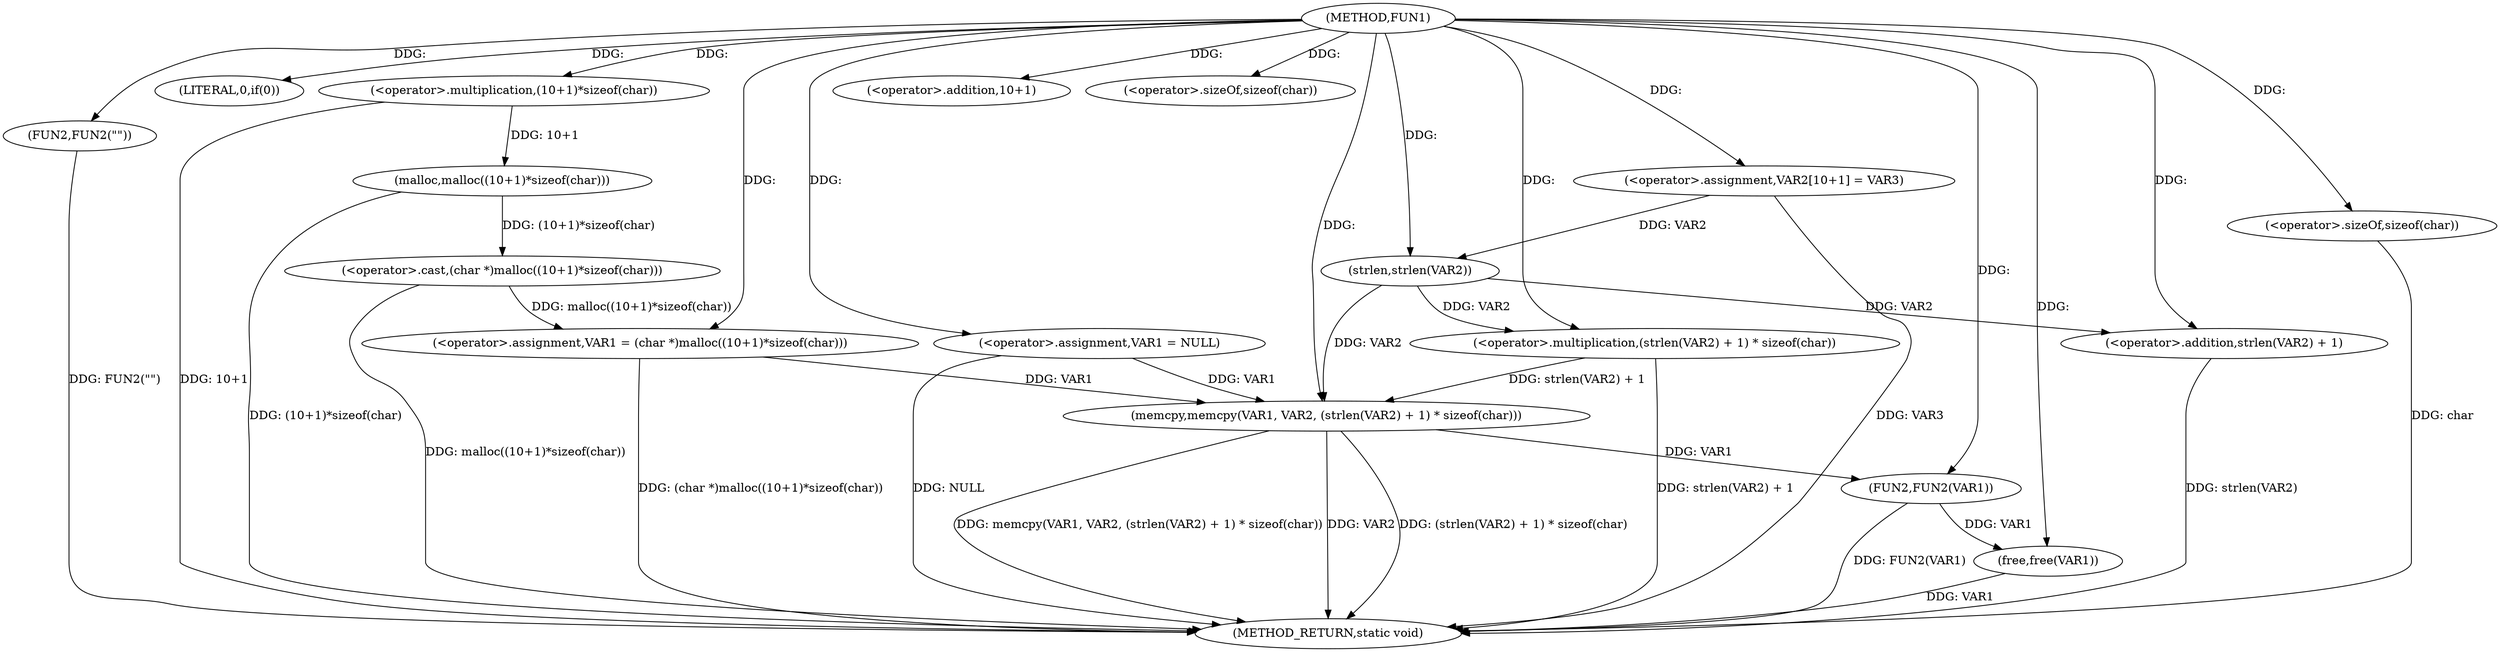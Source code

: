 digraph FUN1 {  
"1000100" [label = "(METHOD,FUN1)" ]
"1000143" [label = "(METHOD_RETURN,static void)" ]
"1000103" [label = "(<operator>.assignment,VAR1 = NULL)" ]
"1000107" [label = "(LITERAL,0,if(0))" ]
"1000109" [label = "(FUN2,FUN2(\"\"))" ]
"1000113" [label = "(<operator>.assignment,VAR1 = (char *)malloc((10+1)*sizeof(char)))" ]
"1000115" [label = "(<operator>.cast,(char *)malloc((10+1)*sizeof(char)))" ]
"1000117" [label = "(malloc,malloc((10+1)*sizeof(char)))" ]
"1000118" [label = "(<operator>.multiplication,(10+1)*sizeof(char))" ]
"1000119" [label = "(<operator>.addition,10+1)" ]
"1000122" [label = "(<operator>.sizeOf,sizeof(char))" ]
"1000126" [label = "(<operator>.assignment,VAR2[10+1] = VAR3)" ]
"1000129" [label = "(memcpy,memcpy(VAR1, VAR2, (strlen(VAR2) + 1) * sizeof(char)))" ]
"1000132" [label = "(<operator>.multiplication,(strlen(VAR2) + 1) * sizeof(char))" ]
"1000133" [label = "(<operator>.addition,strlen(VAR2) + 1)" ]
"1000134" [label = "(strlen,strlen(VAR2))" ]
"1000137" [label = "(<operator>.sizeOf,sizeof(char))" ]
"1000139" [label = "(FUN2,FUN2(VAR1))" ]
"1000141" [label = "(free,free(VAR1))" ]
  "1000115" -> "1000143"  [ label = "DDG: malloc((10+1)*sizeof(char))"] 
  "1000141" -> "1000143"  [ label = "DDG: VAR1"] 
  "1000103" -> "1000143"  [ label = "DDG: NULL"] 
  "1000113" -> "1000143"  [ label = "DDG: (char *)malloc((10+1)*sizeof(char))"] 
  "1000117" -> "1000143"  [ label = "DDG: (10+1)*sizeof(char)"] 
  "1000132" -> "1000143"  [ label = "DDG: strlen(VAR2) + 1"] 
  "1000118" -> "1000143"  [ label = "DDG: 10+1"] 
  "1000129" -> "1000143"  [ label = "DDG: VAR2"] 
  "1000129" -> "1000143"  [ label = "DDG: (strlen(VAR2) + 1) * sizeof(char)"] 
  "1000139" -> "1000143"  [ label = "DDG: FUN2(VAR1)"] 
  "1000129" -> "1000143"  [ label = "DDG: memcpy(VAR1, VAR2, (strlen(VAR2) + 1) * sizeof(char))"] 
  "1000133" -> "1000143"  [ label = "DDG: strlen(VAR2)"] 
  "1000126" -> "1000143"  [ label = "DDG: VAR3"] 
  "1000137" -> "1000143"  [ label = "DDG: char"] 
  "1000109" -> "1000143"  [ label = "DDG: FUN2(\"\")"] 
  "1000100" -> "1000103"  [ label = "DDG: "] 
  "1000100" -> "1000107"  [ label = "DDG: "] 
  "1000100" -> "1000109"  [ label = "DDG: "] 
  "1000115" -> "1000113"  [ label = "DDG: malloc((10+1)*sizeof(char))"] 
  "1000100" -> "1000113"  [ label = "DDG: "] 
  "1000117" -> "1000115"  [ label = "DDG: (10+1)*sizeof(char)"] 
  "1000118" -> "1000117"  [ label = "DDG: 10+1"] 
  "1000100" -> "1000118"  [ label = "DDG: "] 
  "1000100" -> "1000119"  [ label = "DDG: "] 
  "1000100" -> "1000122"  [ label = "DDG: "] 
  "1000100" -> "1000126"  [ label = "DDG: "] 
  "1000103" -> "1000129"  [ label = "DDG: VAR1"] 
  "1000113" -> "1000129"  [ label = "DDG: VAR1"] 
  "1000100" -> "1000129"  [ label = "DDG: "] 
  "1000134" -> "1000129"  [ label = "DDG: VAR2"] 
  "1000132" -> "1000129"  [ label = "DDG: strlen(VAR2) + 1"] 
  "1000134" -> "1000132"  [ label = "DDG: VAR2"] 
  "1000100" -> "1000132"  [ label = "DDG: "] 
  "1000134" -> "1000133"  [ label = "DDG: VAR2"] 
  "1000126" -> "1000134"  [ label = "DDG: VAR2"] 
  "1000100" -> "1000134"  [ label = "DDG: "] 
  "1000100" -> "1000133"  [ label = "DDG: "] 
  "1000100" -> "1000137"  [ label = "DDG: "] 
  "1000129" -> "1000139"  [ label = "DDG: VAR1"] 
  "1000100" -> "1000139"  [ label = "DDG: "] 
  "1000139" -> "1000141"  [ label = "DDG: VAR1"] 
  "1000100" -> "1000141"  [ label = "DDG: "] 
}
